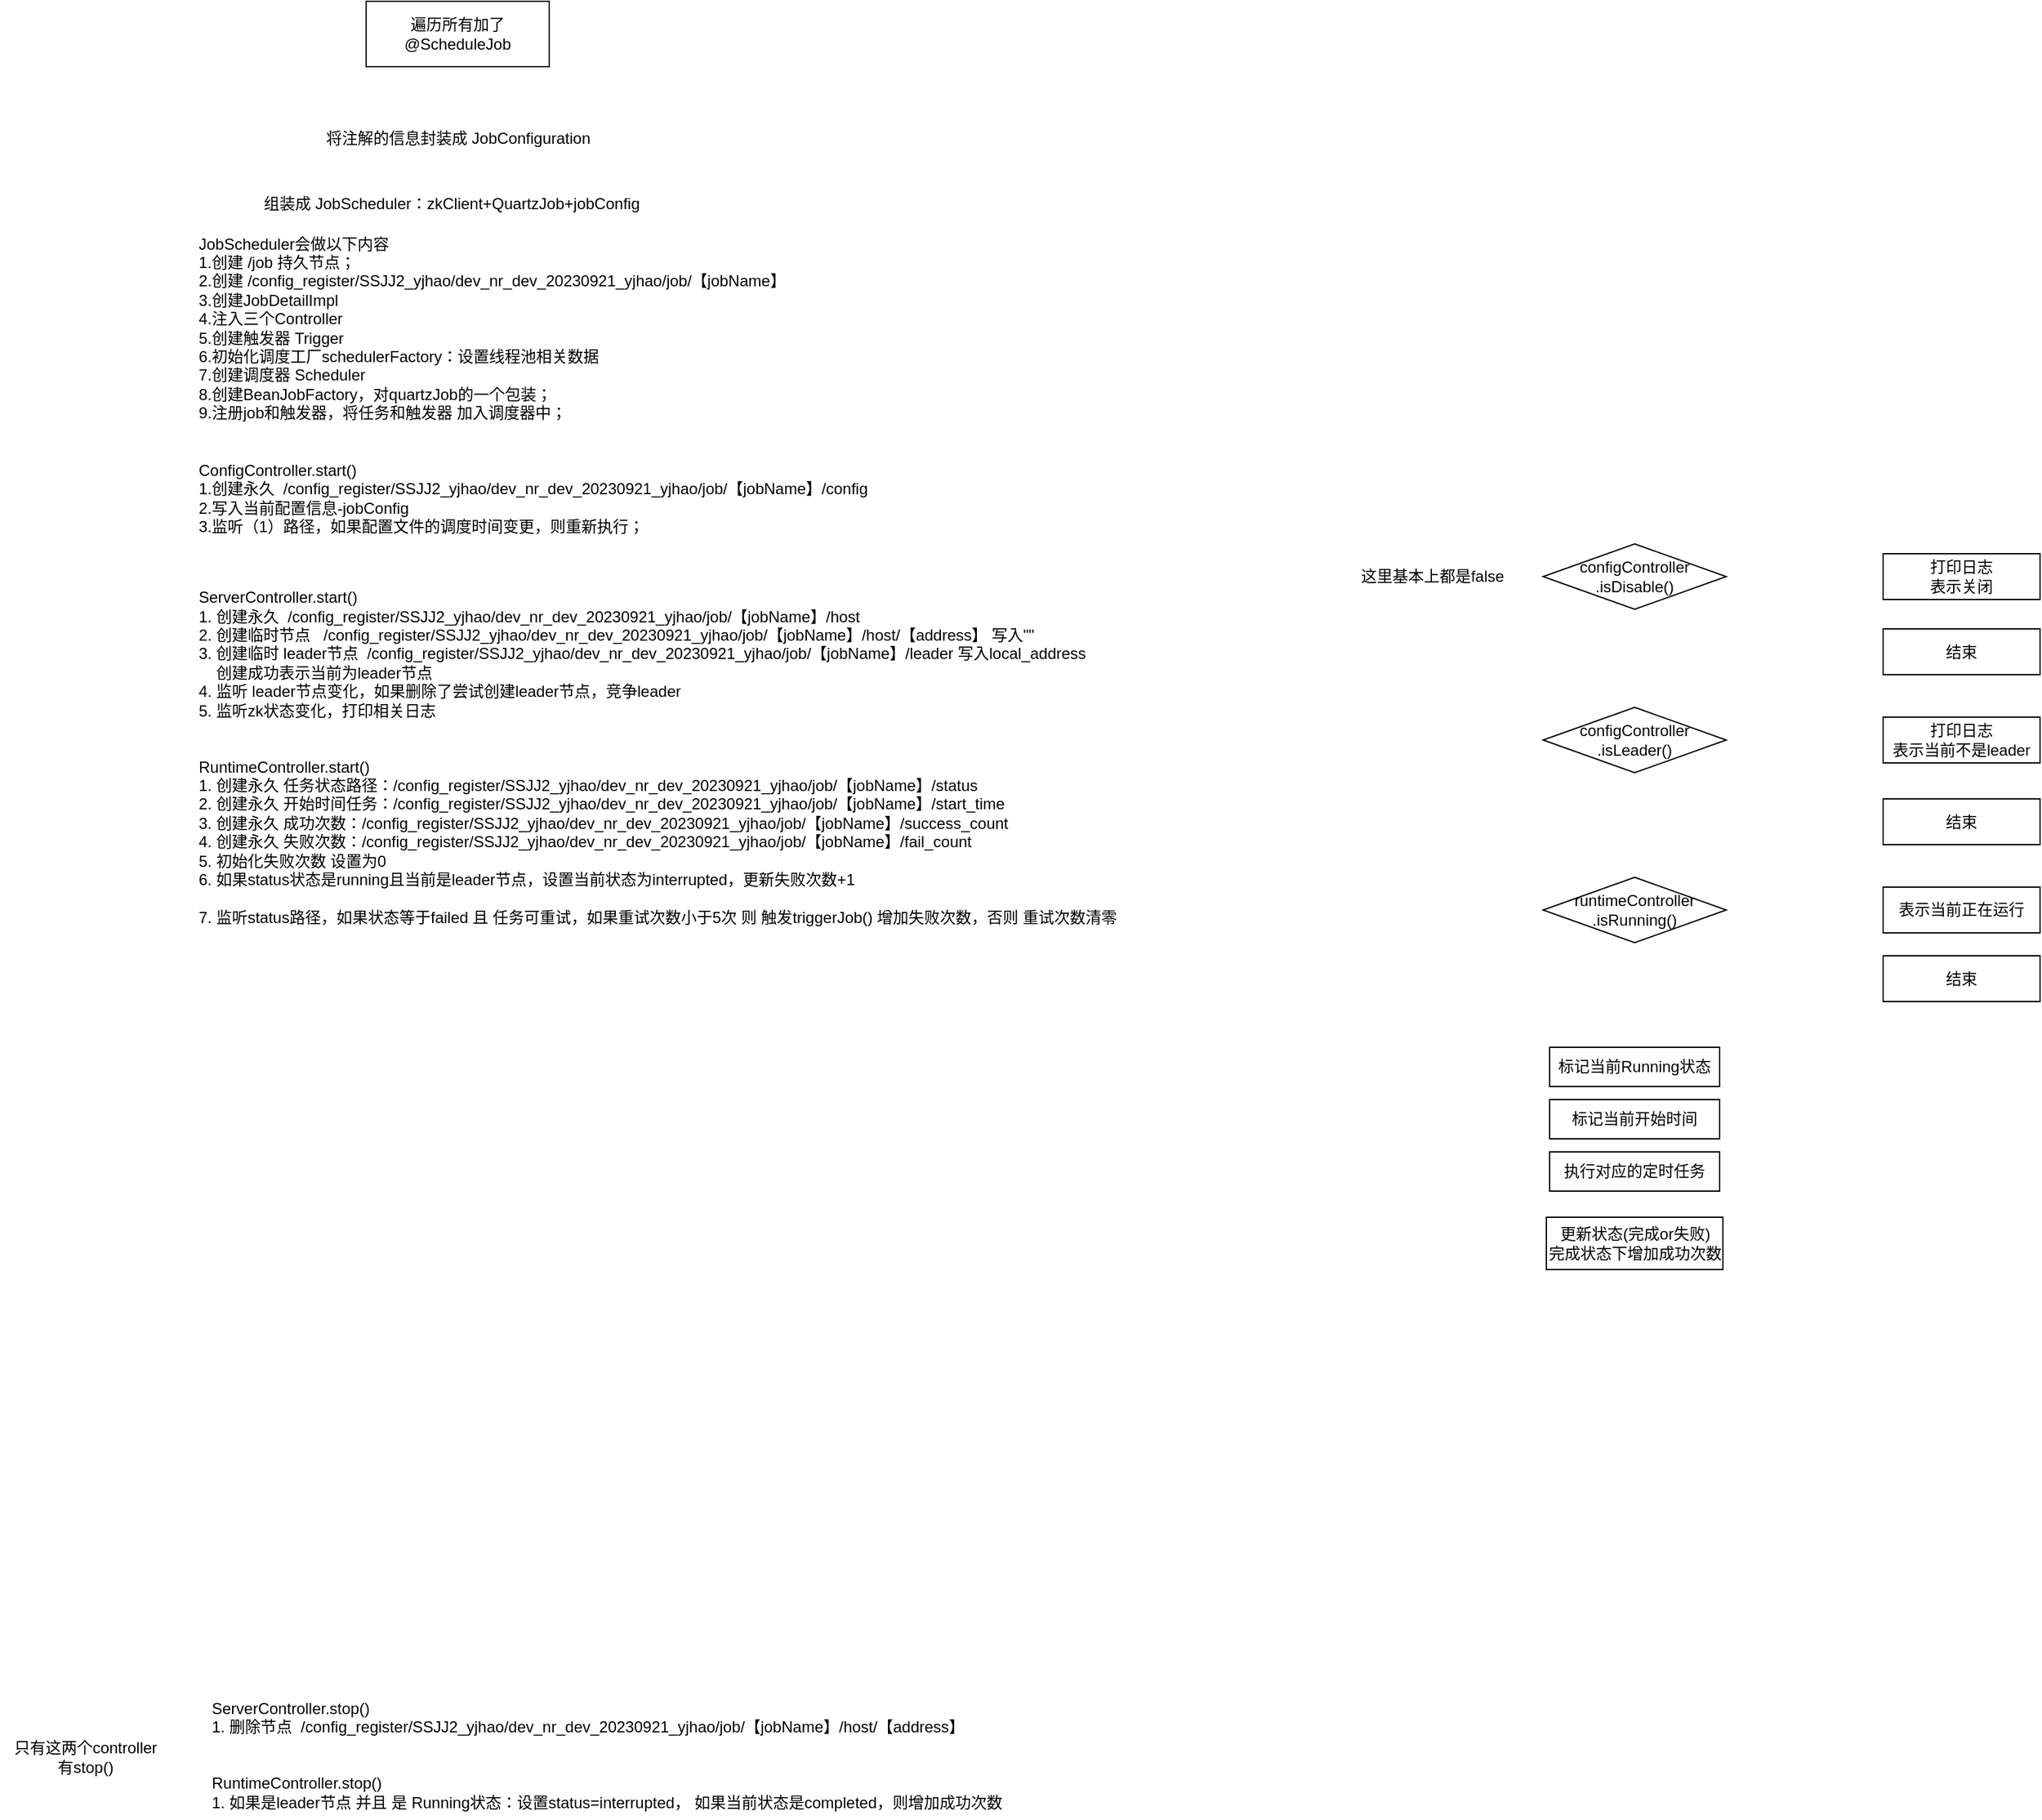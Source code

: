 <mxfile version="24.0.7" type="github">
  <diagram name="第 1 页" id="SLGTNkqRNNtPHZcDP9Wr">
    <mxGraphModel dx="1195" dy="622" grid="1" gridSize="10" guides="1" tooltips="1" connect="1" arrows="1" fold="1" page="1" pageScale="1" pageWidth="4681" pageHeight="3300" math="0" shadow="0">
      <root>
        <mxCell id="0" />
        <mxCell id="1" parent="0" />
        <mxCell id="ev34wY9_qKmPzgufzEUB-1" value="遍历所有加了&lt;div&gt;@ScheduleJob&lt;br&gt;&lt;/div&gt;" style="rounded=0;whiteSpace=wrap;html=1;" parent="1" vertex="1">
          <mxGeometry x="350" y="90" width="140" height="50" as="geometry" />
        </mxCell>
        <mxCell id="ev34wY9_qKmPzgufzEUB-2" value="将注解的信息封装成&amp;nbsp;JobConfiguration" style="text;html=1;align=center;verticalAlign=middle;resizable=0;points=[];autosize=1;strokeColor=none;fillColor=none;" parent="1" vertex="1">
          <mxGeometry x="305" y="180" width="230" height="30" as="geometry" />
        </mxCell>
        <mxCell id="ev34wY9_qKmPzgufzEUB-3" value="组装成&amp;nbsp;JobScheduler：zkClient+QuartzJob+jobConfig" style="text;html=1;align=center;verticalAlign=middle;resizable=0;points=[];autosize=1;strokeColor=none;fillColor=none;" parent="1" vertex="1">
          <mxGeometry x="260" y="230" width="310" height="30" as="geometry" />
        </mxCell>
        <mxCell id="ev34wY9_qKmPzgufzEUB-5" value="JobScheduler会做以下内容&lt;div&gt;1.创建 /job 持久节点；&lt;/div&gt;&lt;div&gt;2.创建&amp;nbsp;/config_register/SSJJ2_yjhao/dev_nr_dev_20230921_yjhao/job/【jobName】&lt;/div&gt;&lt;div&gt;3.创建JobDetailImpl&lt;/div&gt;&lt;div&gt;4.注入三个Controller&lt;/div&gt;&lt;div&gt;5.创建触发器&amp;nbsp;Trigger&lt;/div&gt;&lt;div&gt;6.初始化调度工厂schedulerFactory：设置线程池相关数据&lt;/div&gt;&lt;div&gt;7.创建调度器&amp;nbsp;Scheduler&lt;/div&gt;&lt;div&gt;8.创建BeanJobFactory，对quartzJob的一个包装；&lt;/div&gt;&lt;div&gt;9.注册job和触发器，将任务和触发器 加入调度器中；&lt;/div&gt;" style="text;html=1;align=left;verticalAlign=middle;resizable=0;points=[];autosize=1;strokeColor=none;fillColor=none;" parent="1" vertex="1">
          <mxGeometry x="220" y="260" width="470" height="160" as="geometry" />
        </mxCell>
        <mxCell id="ev34wY9_qKmPzgufzEUB-6" value="ConfigController.start()&lt;div&gt;1.创建永久&amp;nbsp;&lt;span style=&quot;background-color: initial;&quot;&gt;&amp;nbsp;/config_register/SSJJ2_yjhao/dev_nr_dev_20230921_yjhao/job/【jobName】/config&lt;/span&gt;&lt;/div&gt;&lt;div&gt;&lt;span style=&quot;background-color: initial;&quot;&gt;2.写入当前配置信息-jobConfig&lt;/span&gt;&lt;/div&gt;&lt;div&gt;&lt;span style=&quot;background-color: initial;&quot;&gt;3.监听（1）路径，如果配置文件的调度时间变更，则重新执行；&lt;/span&gt;&lt;/div&gt;" style="text;html=1;align=left;verticalAlign=middle;resizable=0;points=[];autosize=1;strokeColor=none;fillColor=none;" parent="1" vertex="1">
          <mxGeometry x="220" y="435" width="540" height="70" as="geometry" />
        </mxCell>
        <mxCell id="ev34wY9_qKmPzgufzEUB-7" value="ServerController.start()&lt;div&gt;1. 创建永久&amp;nbsp;&lt;span style=&quot;background-color: initial;&quot;&gt;&amp;nbsp;/config_register/SSJJ2_yjhao/dev_nr_dev_20230921_yjhao/job/【jobName】/host&lt;/span&gt;&lt;/div&gt;&lt;div&gt;&lt;span style=&quot;background-color: initial;&quot;&gt;2. 创建临时节点&amp;nbsp;&lt;/span&gt;&lt;span style=&quot;background-color: initial;&quot;&gt;&amp;nbsp;&lt;/span&gt;&lt;span style=&quot;background-color: initial;&quot;&gt;&amp;nbsp;/config_register/SSJJ2_yjhao/dev_nr_dev_20230921_yjhao/job/【jobName】/host/【address】 写入&quot;&quot;&lt;/span&gt;&lt;span style=&quot;background-color: initial;&quot;&gt;&lt;br&gt;&lt;/span&gt;&lt;/div&gt;&lt;div&gt;&lt;span style=&quot;background-color: initial;&quot;&gt;3. 创建临时 leader节点&amp;nbsp;&lt;/span&gt;&lt;span style=&quot;background-color: initial;&quot;&gt;&amp;nbsp;/config_register/SSJJ2_yjhao/dev_nr_dev_20230921_yjhao/job/【jobName】/&lt;/span&gt;leader&amp;nbsp;&lt;span style=&quot;background-color: initial;&quot;&gt;写入&lt;/span&gt;&lt;span style=&quot;background-color: initial;&quot;&gt;local_address&lt;/span&gt;&lt;/div&gt;&lt;div&gt;&lt;span style=&quot;background-color: initial;&quot;&gt;&amp;nbsp; &amp;nbsp; 创建成功表示当前为leader节点&lt;/span&gt;&lt;/div&gt;&lt;div&gt;&lt;span style=&quot;background-color: initial;&quot;&gt;4. 监听 leader节点变化，如果删除了尝试创建leader节点，竞争leader&lt;/span&gt;&lt;/div&gt;&lt;div&gt;&lt;span style=&quot;background-color: initial;&quot;&gt;5. 监听zk状态变化，打印相关日志&lt;/span&gt;&lt;/div&gt;&lt;div&gt;&lt;span style=&quot;background-color: initial;&quot;&gt;&lt;br&gt;&lt;/span&gt;&lt;/div&gt;&lt;div&gt;&lt;span style=&quot;background-color: initial;&quot;&gt;&lt;br&gt;&lt;/span&gt;&lt;/div&gt;&lt;div&gt;&lt;span style=&quot;background-color: initial;&quot;&gt;&lt;br&gt;&lt;/span&gt;&lt;/div&gt;&lt;div&gt;&lt;br&gt;&lt;/div&gt;&lt;div&gt;&lt;span style=&quot;background-color: initial;&quot;&gt;&lt;br&gt;&lt;/span&gt;&lt;/div&gt;" style="text;html=1;align=left;verticalAlign=middle;resizable=0;points=[];autosize=1;strokeColor=none;fillColor=none;" parent="1" vertex="1">
          <mxGeometry x="220" y="530" width="700" height="190" as="geometry" />
        </mxCell>
        <mxCell id="vQPJKM96OHTSwmyTBU9X-1" value="RuntimeController.start()&lt;div&gt;1. 创建永久 任务状态路径：/config_register/SSJJ2_yjhao/dev_nr_dev_20230921_yjhao/job/【jobName】/status&lt;/div&gt;&lt;div&gt;2. 创建永久 开始时间任务：&lt;span style=&quot;background-color: initial;&quot;&gt;/config_register/SSJJ2_yjhao/dev_nr_dev_20230921_yjhao/job/【jobName】/&lt;/span&gt;&lt;span style=&quot;background-color: initial;&quot;&gt;start_time&lt;/span&gt;&lt;/div&gt;&lt;div&gt;&lt;span style=&quot;background-color: initial;&quot;&gt;3. 创建永久 成功次数：&lt;/span&gt;&lt;span style=&quot;background-color: initial;&quot;&gt;/config_register/SSJJ2_yjhao/dev_nr_dev_20230921_yjhao/job/【jobName】/&lt;/span&gt;&lt;span style=&quot;background-color: initial;&quot;&gt;success_count&lt;/span&gt;&lt;/div&gt;&lt;div&gt;&lt;span style=&quot;background-color: initial;&quot;&gt;4. 创建永久 失败次数：&lt;/span&gt;&lt;span style=&quot;background-color: initial;&quot;&gt;/config_register/SSJJ2_yjhao/dev_nr_dev_20230921_yjhao/job/【jobName】/&lt;/span&gt;&lt;span style=&quot;background-color: initial;&quot;&gt;fail_count&lt;/span&gt;&lt;/div&gt;&lt;div&gt;&lt;span style=&quot;background-color: initial;&quot;&gt;5. 初始化失败次数 设置为0&lt;/span&gt;&lt;/div&gt;&lt;div&gt;&lt;span style=&quot;background-color: initial;&quot;&gt;6. 如果status状态是running且当前是leader节点，设置当前状态为&lt;/span&gt;&lt;span style=&quot;background-color: initial;&quot;&gt;interrupted，更新失败次数+1&lt;/span&gt;&lt;/div&gt;&lt;div&gt;&lt;span style=&quot;background-color: initial;&quot;&gt;&lt;br&gt;&lt;/span&gt;&lt;/div&gt;&lt;div&gt;&lt;span style=&quot;background-color: initial;&quot;&gt;7. 监听status路径，如果状态等于&lt;/span&gt;&lt;span style=&quot;background-color: initial;&quot;&gt;failed 且 任务可重试，如果重试次数小于5次 则 触发&lt;/span&gt;&lt;span style=&quot;background-color: initial;&quot;&gt;triggerJob() 增加失败次数，否则 重试次数清零&lt;/span&gt;&lt;/div&gt;&lt;div&gt;&lt;span style=&quot;background-color: initial;&quot;&gt;&amp;nbsp;&lt;/span&gt;&lt;/div&gt;" style="text;html=1;align=left;verticalAlign=middle;resizable=0;points=[];autosize=1;strokeColor=none;fillColor=none;" vertex="1" parent="1">
          <mxGeometry x="220" y="660" width="730" height="160" as="geometry" />
        </mxCell>
        <mxCell id="vQPJKM96OHTSwmyTBU9X-2" value="ServerController.stop()&lt;div&gt;1. 删除节点&amp;nbsp;&lt;span style=&quot;background-color: initial;&quot;&gt;&amp;nbsp;/config_register/SSJJ2_yjhao/dev_nr_dev_20230921_yjhao/job/【jobName】/host/【address】&lt;/span&gt;&lt;/div&gt;&lt;div&gt;&lt;br&gt;&lt;/div&gt;" style="text;html=1;align=left;verticalAlign=middle;resizable=0;points=[];autosize=1;strokeColor=none;fillColor=none;" vertex="1" parent="1">
          <mxGeometry x="230" y="1380" width="600" height="60" as="geometry" />
        </mxCell>
        <mxCell id="vQPJKM96OHTSwmyTBU9X-3" value="RuntimeController.stop()&lt;div&gt;1. 如果是leader节点 并且 是 Running状态：设置status=interrupted， 如果当前状态是completed，则增加成功次数&lt;/div&gt;" style="text;html=1;align=left;verticalAlign=middle;resizable=0;points=[];autosize=1;strokeColor=none;fillColor=none;" vertex="1" parent="1">
          <mxGeometry x="230" y="1440" width="630" height="40" as="geometry" />
        </mxCell>
        <mxCell id="vQPJKM96OHTSwmyTBU9X-4" value="只有这两个controller&lt;div&gt;有stop()&lt;/div&gt;" style="text;html=1;align=center;verticalAlign=middle;resizable=0;points=[];autosize=1;strokeColor=none;fillColor=none;" vertex="1" parent="1">
          <mxGeometry x="70" y="1413" width="130" height="40" as="geometry" />
        </mxCell>
        <mxCell id="vQPJKM96OHTSwmyTBU9X-7" value="configController&lt;div&gt;.isDisable()&lt;/div&gt;" style="rhombus;whiteSpace=wrap;html=1;" vertex="1" parent="1">
          <mxGeometry x="1250" y="505" width="140" height="50" as="geometry" />
        </mxCell>
        <mxCell id="vQPJKM96OHTSwmyTBU9X-8" value="这里基本上都是false" style="text;html=1;align=center;verticalAlign=middle;resizable=0;points=[];autosize=1;strokeColor=none;fillColor=none;" vertex="1" parent="1">
          <mxGeometry x="1100" y="515" width="130" height="30" as="geometry" />
        </mxCell>
        <mxCell id="vQPJKM96OHTSwmyTBU9X-9" value="打印日志&lt;div&gt;表示关闭&lt;/div&gt;" style="rounded=0;whiteSpace=wrap;html=1;" vertex="1" parent="1">
          <mxGeometry x="1510" y="512.5" width="120" height="35" as="geometry" />
        </mxCell>
        <mxCell id="vQPJKM96OHTSwmyTBU9X-10" value="结束" style="rounded=0;whiteSpace=wrap;html=1;" vertex="1" parent="1">
          <mxGeometry x="1510" y="570" width="120" height="35" as="geometry" />
        </mxCell>
        <mxCell id="vQPJKM96OHTSwmyTBU9X-11" value="configController&lt;div&gt;.isLeader()&lt;/div&gt;" style="rhombus;whiteSpace=wrap;html=1;" vertex="1" parent="1">
          <mxGeometry x="1250" y="630" width="140" height="50" as="geometry" />
        </mxCell>
        <mxCell id="vQPJKM96OHTSwmyTBU9X-12" value="打印日志&lt;div&gt;表示当前不是leader&lt;/div&gt;" style="rounded=0;whiteSpace=wrap;html=1;" vertex="1" parent="1">
          <mxGeometry x="1510" y="637.5" width="120" height="35" as="geometry" />
        </mxCell>
        <mxCell id="vQPJKM96OHTSwmyTBU9X-14" value="结束" style="rounded=0;whiteSpace=wrap;html=1;" vertex="1" parent="1">
          <mxGeometry x="1510" y="700" width="120" height="35" as="geometry" />
        </mxCell>
        <mxCell id="vQPJKM96OHTSwmyTBU9X-15" value="runtimeController&lt;div&gt;.isRunning()&lt;br&gt;&lt;/div&gt;" style="rhombus;whiteSpace=wrap;html=1;" vertex="1" parent="1">
          <mxGeometry x="1250" y="760" width="140" height="50" as="geometry" />
        </mxCell>
        <mxCell id="vQPJKM96OHTSwmyTBU9X-16" value="表示当前正在运行" style="rounded=0;whiteSpace=wrap;html=1;" vertex="1" parent="1">
          <mxGeometry x="1510" y="767.5" width="120" height="35" as="geometry" />
        </mxCell>
        <mxCell id="vQPJKM96OHTSwmyTBU9X-17" value="结束" style="rounded=0;whiteSpace=wrap;html=1;" vertex="1" parent="1">
          <mxGeometry x="1510" y="820" width="120" height="35" as="geometry" />
        </mxCell>
        <mxCell id="vQPJKM96OHTSwmyTBU9X-18" style="edgeStyle=orthogonalEdgeStyle;rounded=0;orthogonalLoop=1;jettySize=auto;html=1;exitX=0.5;exitY=1;exitDx=0;exitDy=0;" edge="1" parent="1" source="vQPJKM96OHTSwmyTBU9X-17" target="vQPJKM96OHTSwmyTBU9X-17">
          <mxGeometry relative="1" as="geometry" />
        </mxCell>
        <mxCell id="vQPJKM96OHTSwmyTBU9X-19" value="标记当前Running状态" style="rounded=0;whiteSpace=wrap;html=1;" vertex="1" parent="1">
          <mxGeometry x="1255" y="890" width="130" height="30" as="geometry" />
        </mxCell>
        <mxCell id="vQPJKM96OHTSwmyTBU9X-20" value="标记当前开始时间" style="rounded=0;whiteSpace=wrap;html=1;" vertex="1" parent="1">
          <mxGeometry x="1255" y="930" width="130" height="30" as="geometry" />
        </mxCell>
        <mxCell id="vQPJKM96OHTSwmyTBU9X-21" value="执行对应的定时任务" style="rounded=0;whiteSpace=wrap;html=1;" vertex="1" parent="1">
          <mxGeometry x="1255" y="970" width="130" height="30" as="geometry" />
        </mxCell>
        <mxCell id="vQPJKM96OHTSwmyTBU9X-22" value="更新状态(完成or失败)&lt;div&gt;完成状态下增加成功次数&lt;/div&gt;" style="rounded=0;whiteSpace=wrap;html=1;" vertex="1" parent="1">
          <mxGeometry x="1252.5" y="1020" width="135" height="40" as="geometry" />
        </mxCell>
      </root>
    </mxGraphModel>
  </diagram>
</mxfile>
